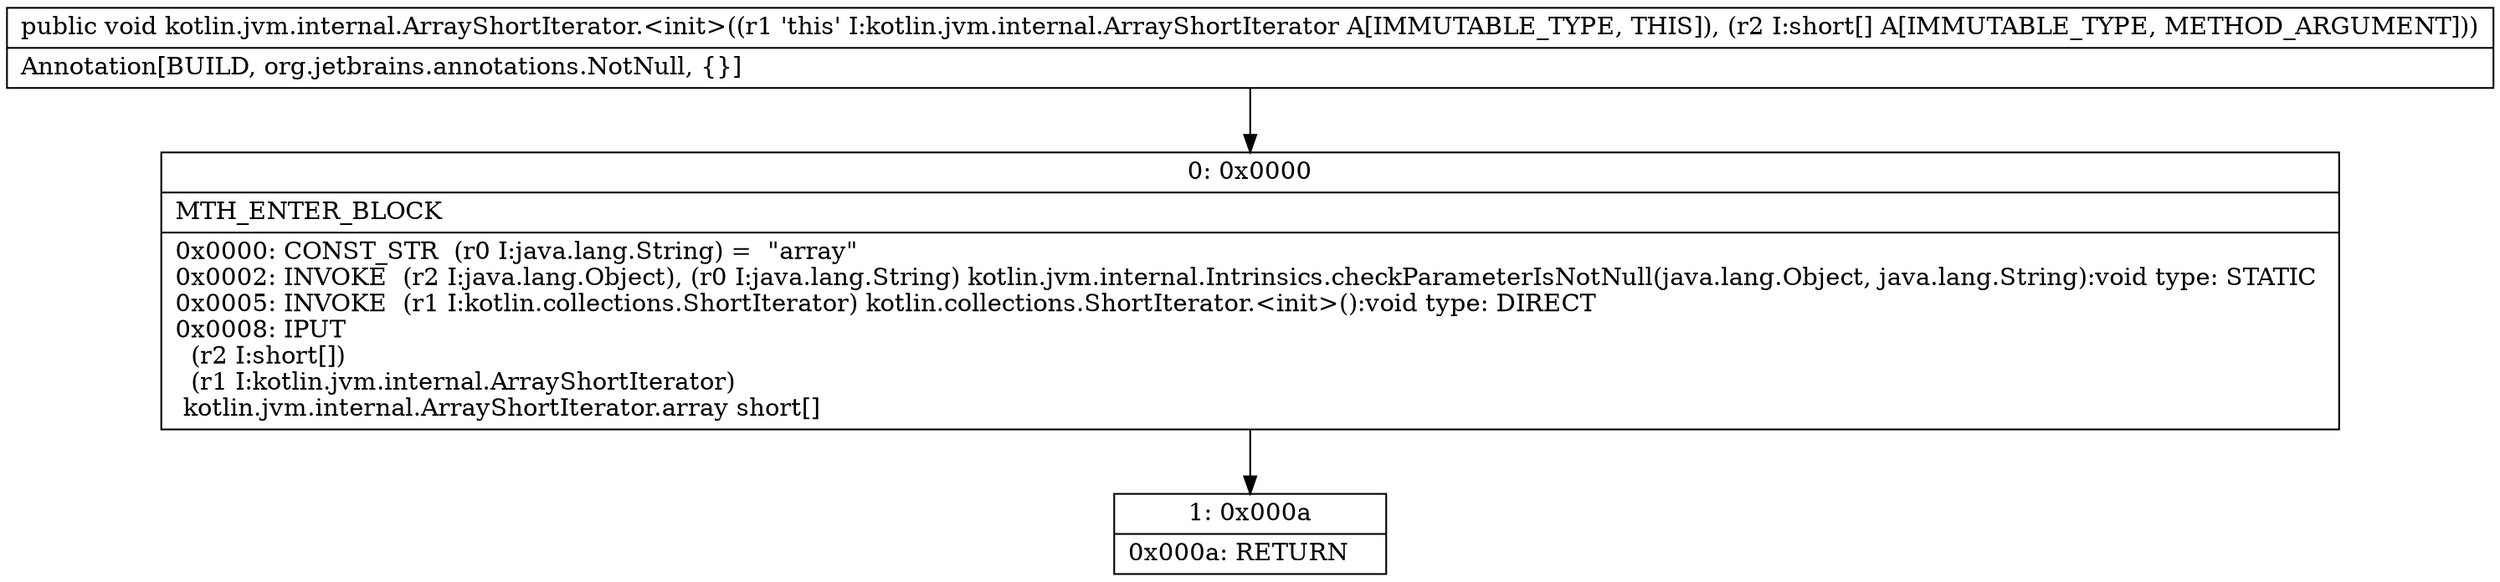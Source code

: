 digraph "CFG forkotlin.jvm.internal.ArrayShortIterator.\<init\>([S)V" {
Node_0 [shape=record,label="{0\:\ 0x0000|MTH_ENTER_BLOCK\l|0x0000: CONST_STR  (r0 I:java.lang.String) =  \"array\" \l0x0002: INVOKE  (r2 I:java.lang.Object), (r0 I:java.lang.String) kotlin.jvm.internal.Intrinsics.checkParameterIsNotNull(java.lang.Object, java.lang.String):void type: STATIC \l0x0005: INVOKE  (r1 I:kotlin.collections.ShortIterator) kotlin.collections.ShortIterator.\<init\>():void type: DIRECT \l0x0008: IPUT  \l  (r2 I:short[])\l  (r1 I:kotlin.jvm.internal.ArrayShortIterator)\l kotlin.jvm.internal.ArrayShortIterator.array short[] \l}"];
Node_1 [shape=record,label="{1\:\ 0x000a|0x000a: RETURN   \l}"];
MethodNode[shape=record,label="{public void kotlin.jvm.internal.ArrayShortIterator.\<init\>((r1 'this' I:kotlin.jvm.internal.ArrayShortIterator A[IMMUTABLE_TYPE, THIS]), (r2 I:short[] A[IMMUTABLE_TYPE, METHOD_ARGUMENT]))  | Annotation[BUILD, org.jetbrains.annotations.NotNull, \{\}]\l}"];
MethodNode -> Node_0;
Node_0 -> Node_1;
}

